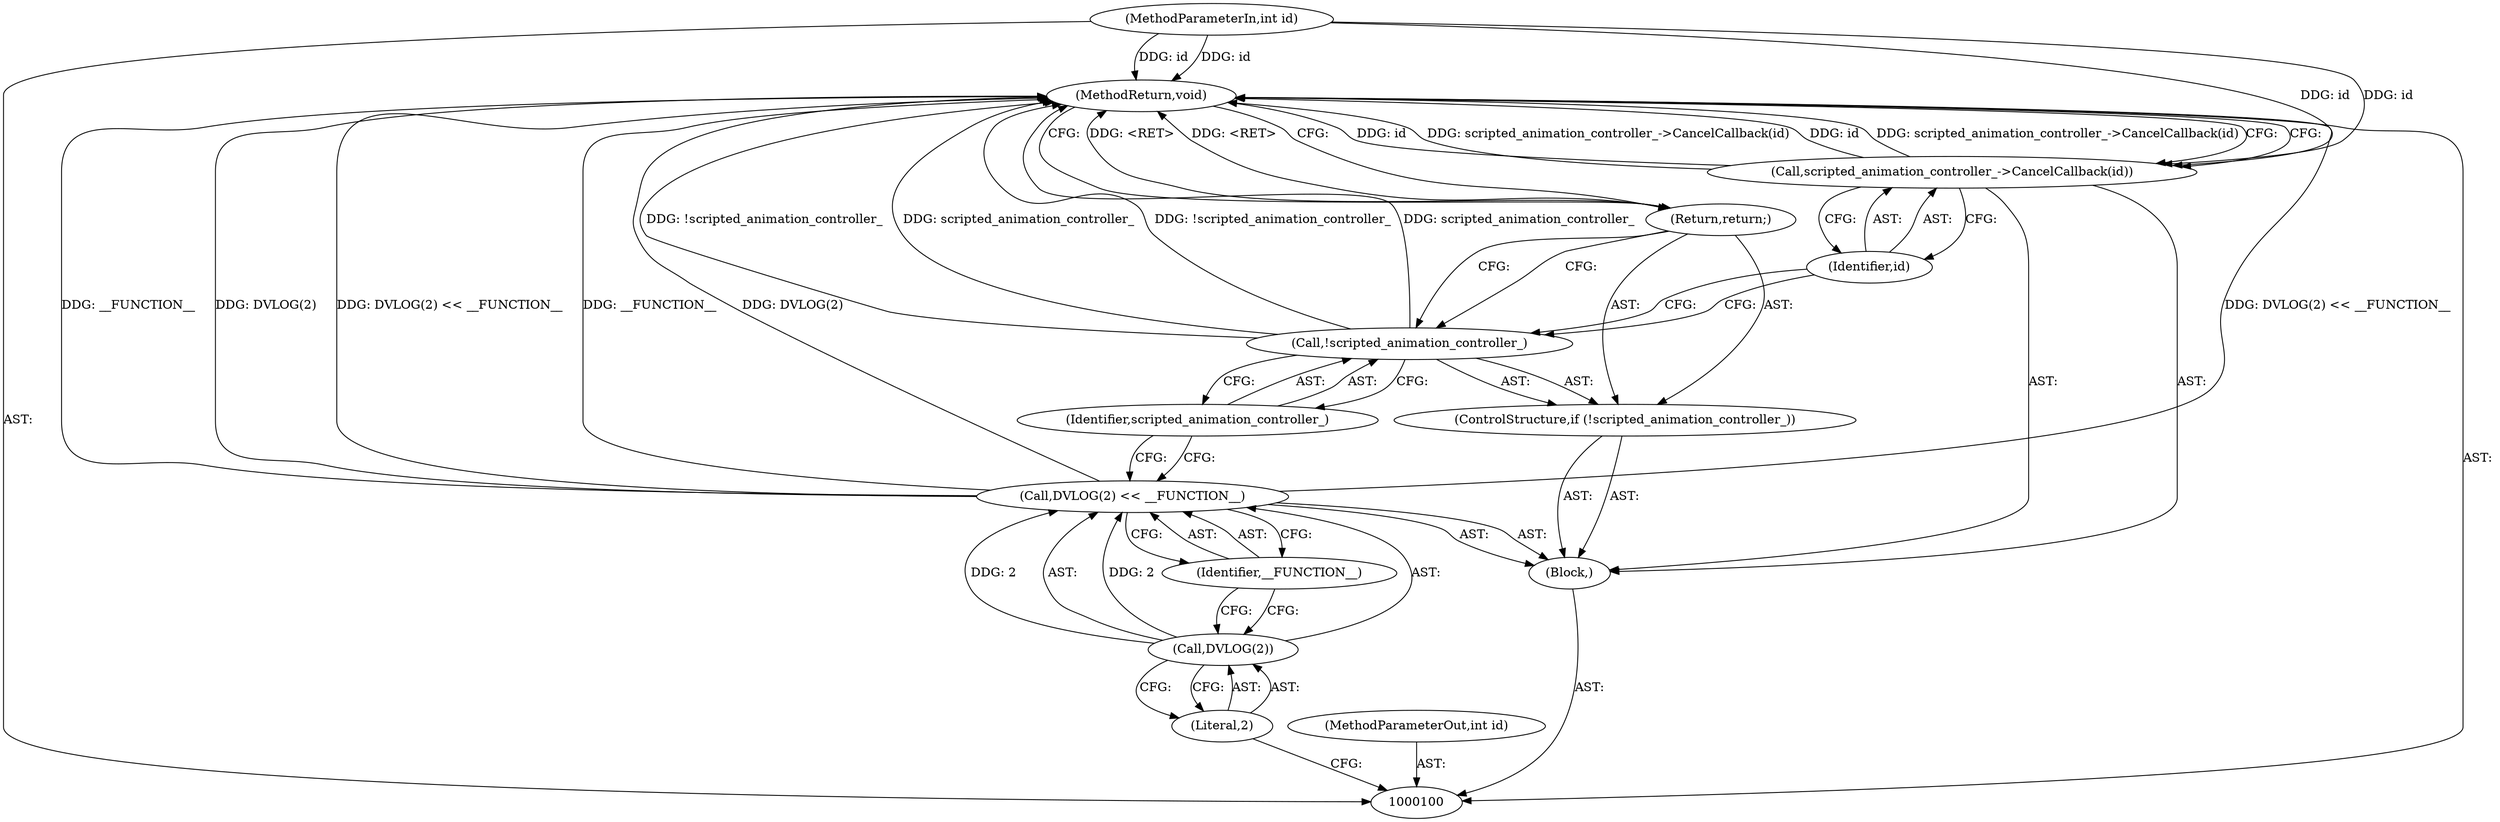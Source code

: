 digraph "0_Chrome_262e77a72493e36e8006aeeba1c7497a42ee5ad9_8" {
"1000113" [label="(MethodReturn,void)"];
"1000101" [label="(MethodParameterIn,int id)"];
"1000135" [label="(MethodParameterOut,int id)"];
"1000102" [label="(Block,)"];
"1000106" [label="(Identifier,__FUNCTION__)"];
"1000103" [label="(Call,DVLOG(2) << __FUNCTION__)"];
"1000104" [label="(Call,DVLOG(2))"];
"1000105" [label="(Literal,2)"];
"1000107" [label="(ControlStructure,if (!scripted_animation_controller_))"];
"1000108" [label="(Call,!scripted_animation_controller_)"];
"1000109" [label="(Identifier,scripted_animation_controller_)"];
"1000110" [label="(Return,return;)"];
"1000111" [label="(Call,scripted_animation_controller_->CancelCallback(id))"];
"1000112" [label="(Identifier,id)"];
"1000113" -> "1000100"  [label="AST: "];
"1000113" -> "1000110"  [label="CFG: "];
"1000113" -> "1000111"  [label="CFG: "];
"1000110" -> "1000113"  [label="DDG: <RET>"];
"1000108" -> "1000113"  [label="DDG: !scripted_animation_controller_"];
"1000108" -> "1000113"  [label="DDG: scripted_animation_controller_"];
"1000103" -> "1000113"  [label="DDG: DVLOG(2)"];
"1000103" -> "1000113"  [label="DDG: DVLOG(2) << __FUNCTION__"];
"1000103" -> "1000113"  [label="DDG: __FUNCTION__"];
"1000111" -> "1000113"  [label="DDG: id"];
"1000111" -> "1000113"  [label="DDG: scripted_animation_controller_->CancelCallback(id)"];
"1000101" -> "1000113"  [label="DDG: id"];
"1000101" -> "1000100"  [label="AST: "];
"1000101" -> "1000113"  [label="DDG: id"];
"1000101" -> "1000111"  [label="DDG: id"];
"1000135" -> "1000100"  [label="AST: "];
"1000102" -> "1000100"  [label="AST: "];
"1000103" -> "1000102"  [label="AST: "];
"1000107" -> "1000102"  [label="AST: "];
"1000111" -> "1000102"  [label="AST: "];
"1000106" -> "1000103"  [label="AST: "];
"1000106" -> "1000104"  [label="CFG: "];
"1000103" -> "1000106"  [label="CFG: "];
"1000103" -> "1000102"  [label="AST: "];
"1000103" -> "1000106"  [label="CFG: "];
"1000104" -> "1000103"  [label="AST: "];
"1000106" -> "1000103"  [label="AST: "];
"1000109" -> "1000103"  [label="CFG: "];
"1000103" -> "1000113"  [label="DDG: DVLOG(2)"];
"1000103" -> "1000113"  [label="DDG: DVLOG(2) << __FUNCTION__"];
"1000103" -> "1000113"  [label="DDG: __FUNCTION__"];
"1000104" -> "1000103"  [label="DDG: 2"];
"1000104" -> "1000103"  [label="AST: "];
"1000104" -> "1000105"  [label="CFG: "];
"1000105" -> "1000104"  [label="AST: "];
"1000106" -> "1000104"  [label="CFG: "];
"1000104" -> "1000103"  [label="DDG: 2"];
"1000105" -> "1000104"  [label="AST: "];
"1000105" -> "1000100"  [label="CFG: "];
"1000104" -> "1000105"  [label="CFG: "];
"1000107" -> "1000102"  [label="AST: "];
"1000108" -> "1000107"  [label="AST: "];
"1000110" -> "1000107"  [label="AST: "];
"1000108" -> "1000107"  [label="AST: "];
"1000108" -> "1000109"  [label="CFG: "];
"1000109" -> "1000108"  [label="AST: "];
"1000110" -> "1000108"  [label="CFG: "];
"1000112" -> "1000108"  [label="CFG: "];
"1000108" -> "1000113"  [label="DDG: !scripted_animation_controller_"];
"1000108" -> "1000113"  [label="DDG: scripted_animation_controller_"];
"1000109" -> "1000108"  [label="AST: "];
"1000109" -> "1000103"  [label="CFG: "];
"1000108" -> "1000109"  [label="CFG: "];
"1000110" -> "1000107"  [label="AST: "];
"1000110" -> "1000108"  [label="CFG: "];
"1000113" -> "1000110"  [label="CFG: "];
"1000110" -> "1000113"  [label="DDG: <RET>"];
"1000111" -> "1000102"  [label="AST: "];
"1000111" -> "1000112"  [label="CFG: "];
"1000112" -> "1000111"  [label="AST: "];
"1000113" -> "1000111"  [label="CFG: "];
"1000111" -> "1000113"  [label="DDG: id"];
"1000111" -> "1000113"  [label="DDG: scripted_animation_controller_->CancelCallback(id)"];
"1000101" -> "1000111"  [label="DDG: id"];
"1000112" -> "1000111"  [label="AST: "];
"1000112" -> "1000108"  [label="CFG: "];
"1000111" -> "1000112"  [label="CFG: "];
}
